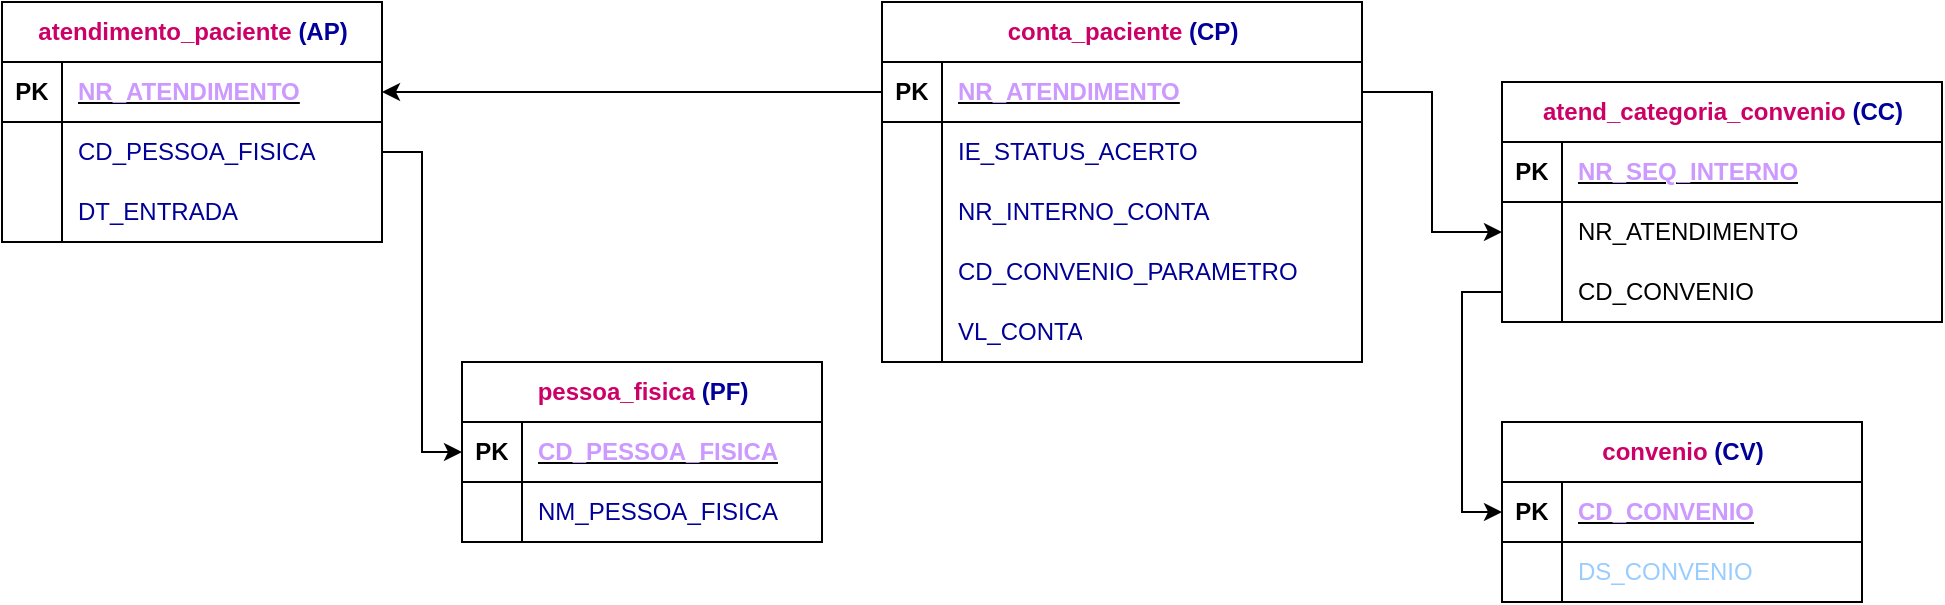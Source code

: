 <mxfile version="21.5.0" type="github">
  <diagram name="Página-1" id="GYiVgeLQythXURV7KrBe">
    <mxGraphModel dx="1114" dy="576" grid="1" gridSize="10" guides="1" tooltips="1" connect="1" arrows="1" fold="1" page="1" pageScale="1.5" pageWidth="827" pageHeight="1169" math="0" shadow="0">
      <root>
        <mxCell id="0" />
        <mxCell id="1" parent="0" />
        <mxCell id="b1AsNTRI5e7ZFQLmrDzT-1" value="&lt;font color=&quot;#cc0066&quot;&gt;conta_paciente&lt;/font&gt;&lt;font color=&quot;#000099&quot;&gt; (CP)&lt;/font&gt;" style="shape=table;startSize=30;container=1;collapsible=1;childLayout=tableLayout;fixedRows=1;rowLines=0;fontStyle=1;align=center;resizeLast=1;html=1;" vertex="1" parent="1">
          <mxGeometry x="480" y="40" width="240" height="180" as="geometry" />
        </mxCell>
        <mxCell id="b1AsNTRI5e7ZFQLmrDzT-2" value="" style="shape=tableRow;horizontal=0;startSize=0;swimlaneHead=0;swimlaneBody=0;fillColor=none;collapsible=0;dropTarget=0;points=[[0,0.5],[1,0.5]];portConstraint=eastwest;top=0;left=0;right=0;bottom=1;" vertex="1" parent="b1AsNTRI5e7ZFQLmrDzT-1">
          <mxGeometry y="30" width="240" height="30" as="geometry" />
        </mxCell>
        <mxCell id="b1AsNTRI5e7ZFQLmrDzT-3" value="PK" style="shape=partialRectangle;connectable=0;fillColor=none;top=0;left=0;bottom=0;right=0;fontStyle=1;overflow=hidden;whiteSpace=wrap;html=1;" vertex="1" parent="b1AsNTRI5e7ZFQLmrDzT-2">
          <mxGeometry width="30" height="30" as="geometry">
            <mxRectangle width="30" height="30" as="alternateBounds" />
          </mxGeometry>
        </mxCell>
        <mxCell id="b1AsNTRI5e7ZFQLmrDzT-4" value="&lt;font color=&quot;#cc99ff&quot;&gt;NR_ATENDIMENTO&lt;/font&gt;" style="shape=partialRectangle;connectable=0;fillColor=none;top=0;left=0;bottom=0;right=0;align=left;spacingLeft=6;fontStyle=5;overflow=hidden;whiteSpace=wrap;html=1;" vertex="1" parent="b1AsNTRI5e7ZFQLmrDzT-2">
          <mxGeometry x="30" width="210" height="30" as="geometry">
            <mxRectangle width="210" height="30" as="alternateBounds" />
          </mxGeometry>
        </mxCell>
        <mxCell id="b1AsNTRI5e7ZFQLmrDzT-5" value="" style="shape=tableRow;horizontal=0;startSize=0;swimlaneHead=0;swimlaneBody=0;fillColor=none;collapsible=0;dropTarget=0;points=[[0,0.5],[1,0.5]];portConstraint=eastwest;top=0;left=0;right=0;bottom=0;" vertex="1" parent="b1AsNTRI5e7ZFQLmrDzT-1">
          <mxGeometry y="60" width="240" height="30" as="geometry" />
        </mxCell>
        <mxCell id="b1AsNTRI5e7ZFQLmrDzT-6" value="" style="shape=partialRectangle;connectable=0;fillColor=none;top=0;left=0;bottom=0;right=0;editable=1;overflow=hidden;whiteSpace=wrap;html=1;" vertex="1" parent="b1AsNTRI5e7ZFQLmrDzT-5">
          <mxGeometry width="30" height="30" as="geometry">
            <mxRectangle width="30" height="30" as="alternateBounds" />
          </mxGeometry>
        </mxCell>
        <mxCell id="b1AsNTRI5e7ZFQLmrDzT-7" value="&lt;font color=&quot;#000099&quot;&gt;IE_STATUS_ACERTO&lt;/font&gt;" style="shape=partialRectangle;connectable=0;fillColor=none;top=0;left=0;bottom=0;right=0;align=left;spacingLeft=6;overflow=hidden;whiteSpace=wrap;html=1;" vertex="1" parent="b1AsNTRI5e7ZFQLmrDzT-5">
          <mxGeometry x="30" width="210" height="30" as="geometry">
            <mxRectangle width="210" height="30" as="alternateBounds" />
          </mxGeometry>
        </mxCell>
        <mxCell id="b1AsNTRI5e7ZFQLmrDzT-8" value="" style="shape=tableRow;horizontal=0;startSize=0;swimlaneHead=0;swimlaneBody=0;fillColor=none;collapsible=0;dropTarget=0;points=[[0,0.5],[1,0.5]];portConstraint=eastwest;top=0;left=0;right=0;bottom=0;" vertex="1" parent="b1AsNTRI5e7ZFQLmrDzT-1">
          <mxGeometry y="90" width="240" height="30" as="geometry" />
        </mxCell>
        <mxCell id="b1AsNTRI5e7ZFQLmrDzT-9" value="" style="shape=partialRectangle;connectable=0;fillColor=none;top=0;left=0;bottom=0;right=0;editable=1;overflow=hidden;whiteSpace=wrap;html=1;" vertex="1" parent="b1AsNTRI5e7ZFQLmrDzT-8">
          <mxGeometry width="30" height="30" as="geometry">
            <mxRectangle width="30" height="30" as="alternateBounds" />
          </mxGeometry>
        </mxCell>
        <mxCell id="b1AsNTRI5e7ZFQLmrDzT-10" value="&lt;font color=&quot;#000099&quot;&gt;NR_INTERNO_CONTA&lt;/font&gt;" style="shape=partialRectangle;connectable=0;fillColor=none;top=0;left=0;bottom=0;right=0;align=left;spacingLeft=6;overflow=hidden;whiteSpace=wrap;html=1;" vertex="1" parent="b1AsNTRI5e7ZFQLmrDzT-8">
          <mxGeometry x="30" width="210" height="30" as="geometry">
            <mxRectangle width="210" height="30" as="alternateBounds" />
          </mxGeometry>
        </mxCell>
        <mxCell id="b1AsNTRI5e7ZFQLmrDzT-11" value="" style="shape=tableRow;horizontal=0;startSize=0;swimlaneHead=0;swimlaneBody=0;fillColor=none;collapsible=0;dropTarget=0;points=[[0,0.5],[1,0.5]];portConstraint=eastwest;top=0;left=0;right=0;bottom=0;" vertex="1" parent="b1AsNTRI5e7ZFQLmrDzT-1">
          <mxGeometry y="120" width="240" height="30" as="geometry" />
        </mxCell>
        <mxCell id="b1AsNTRI5e7ZFQLmrDzT-12" value="" style="shape=partialRectangle;connectable=0;fillColor=none;top=0;left=0;bottom=0;right=0;editable=1;overflow=hidden;whiteSpace=wrap;html=1;" vertex="1" parent="b1AsNTRI5e7ZFQLmrDzT-11">
          <mxGeometry width="30" height="30" as="geometry">
            <mxRectangle width="30" height="30" as="alternateBounds" />
          </mxGeometry>
        </mxCell>
        <mxCell id="b1AsNTRI5e7ZFQLmrDzT-13" value="&lt;font color=&quot;#000099&quot;&gt;CD_CONVENIO_PARAMETRO&lt;/font&gt;" style="shape=partialRectangle;connectable=0;fillColor=none;top=0;left=0;bottom=0;right=0;align=left;spacingLeft=6;overflow=hidden;whiteSpace=wrap;html=1;" vertex="1" parent="b1AsNTRI5e7ZFQLmrDzT-11">
          <mxGeometry x="30" width="210" height="30" as="geometry">
            <mxRectangle width="210" height="30" as="alternateBounds" />
          </mxGeometry>
        </mxCell>
        <mxCell id="b1AsNTRI5e7ZFQLmrDzT-14" style="shape=tableRow;horizontal=0;startSize=0;swimlaneHead=0;swimlaneBody=0;fillColor=none;collapsible=0;dropTarget=0;points=[[0,0.5],[1,0.5]];portConstraint=eastwest;top=0;left=0;right=0;bottom=0;" vertex="1" parent="b1AsNTRI5e7ZFQLmrDzT-1">
          <mxGeometry y="150" width="240" height="30" as="geometry" />
        </mxCell>
        <mxCell id="b1AsNTRI5e7ZFQLmrDzT-15" style="shape=partialRectangle;connectable=0;fillColor=none;top=0;left=0;bottom=0;right=0;editable=1;overflow=hidden;whiteSpace=wrap;html=1;" vertex="1" parent="b1AsNTRI5e7ZFQLmrDzT-14">
          <mxGeometry width="30" height="30" as="geometry">
            <mxRectangle width="30" height="30" as="alternateBounds" />
          </mxGeometry>
        </mxCell>
        <mxCell id="b1AsNTRI5e7ZFQLmrDzT-16" value="&lt;font color=&quot;#000099&quot;&gt;VL_CONTA&lt;/font&gt;" style="shape=partialRectangle;connectable=0;fillColor=none;top=0;left=0;bottom=0;right=0;align=left;spacingLeft=6;overflow=hidden;whiteSpace=wrap;html=1;" vertex="1" parent="b1AsNTRI5e7ZFQLmrDzT-14">
          <mxGeometry x="30" width="210" height="30" as="geometry">
            <mxRectangle width="210" height="30" as="alternateBounds" />
          </mxGeometry>
        </mxCell>
        <mxCell id="b1AsNTRI5e7ZFQLmrDzT-17" value="&lt;font color=&quot;#cc0066&quot;&gt;atendimento_paciente &lt;/font&gt;&lt;font color=&quot;#000099&quot;&gt;(AP)&lt;/font&gt;" style="shape=table;startSize=30;container=1;collapsible=1;childLayout=tableLayout;fixedRows=1;rowLines=0;fontStyle=1;align=center;resizeLast=1;html=1;" vertex="1" parent="1">
          <mxGeometry x="40" y="40" width="190" height="120" as="geometry" />
        </mxCell>
        <mxCell id="b1AsNTRI5e7ZFQLmrDzT-18" value="" style="shape=tableRow;horizontal=0;startSize=0;swimlaneHead=0;swimlaneBody=0;fillColor=none;collapsible=0;dropTarget=0;points=[[0,0.5],[1,0.5]];portConstraint=eastwest;top=0;left=0;right=0;bottom=1;" vertex="1" parent="b1AsNTRI5e7ZFQLmrDzT-17">
          <mxGeometry y="30" width="190" height="30" as="geometry" />
        </mxCell>
        <mxCell id="b1AsNTRI5e7ZFQLmrDzT-19" value="PK" style="shape=partialRectangle;connectable=0;fillColor=none;top=0;left=0;bottom=0;right=0;fontStyle=1;overflow=hidden;whiteSpace=wrap;html=1;" vertex="1" parent="b1AsNTRI5e7ZFQLmrDzT-18">
          <mxGeometry width="30" height="30" as="geometry">
            <mxRectangle width="30" height="30" as="alternateBounds" />
          </mxGeometry>
        </mxCell>
        <mxCell id="b1AsNTRI5e7ZFQLmrDzT-20" value="&lt;font color=&quot;#cc99ff&quot;&gt;NR_ATENDIMENTO&lt;/font&gt;" style="shape=partialRectangle;connectable=0;fillColor=none;top=0;left=0;bottom=0;right=0;align=left;spacingLeft=6;fontStyle=5;overflow=hidden;whiteSpace=wrap;html=1;" vertex="1" parent="b1AsNTRI5e7ZFQLmrDzT-18">
          <mxGeometry x="30" width="160" height="30" as="geometry">
            <mxRectangle width="160" height="30" as="alternateBounds" />
          </mxGeometry>
        </mxCell>
        <mxCell id="b1AsNTRI5e7ZFQLmrDzT-21" value="" style="shape=tableRow;horizontal=0;startSize=0;swimlaneHead=0;swimlaneBody=0;fillColor=none;collapsible=0;dropTarget=0;points=[[0,0.5],[1,0.5]];portConstraint=eastwest;top=0;left=0;right=0;bottom=0;" vertex="1" parent="b1AsNTRI5e7ZFQLmrDzT-17">
          <mxGeometry y="60" width="190" height="30" as="geometry" />
        </mxCell>
        <mxCell id="b1AsNTRI5e7ZFQLmrDzT-22" value="" style="shape=partialRectangle;connectable=0;fillColor=none;top=0;left=0;bottom=0;right=0;editable=1;overflow=hidden;whiteSpace=wrap;html=1;" vertex="1" parent="b1AsNTRI5e7ZFQLmrDzT-21">
          <mxGeometry width="30" height="30" as="geometry">
            <mxRectangle width="30" height="30" as="alternateBounds" />
          </mxGeometry>
        </mxCell>
        <mxCell id="b1AsNTRI5e7ZFQLmrDzT-23" value="&lt;font color=&quot;#000099&quot;&gt;CD_PESSOA_FISICA&lt;/font&gt;" style="shape=partialRectangle;connectable=0;fillColor=none;top=0;left=0;bottom=0;right=0;align=left;spacingLeft=6;overflow=hidden;whiteSpace=wrap;html=1;" vertex="1" parent="b1AsNTRI5e7ZFQLmrDzT-21">
          <mxGeometry x="30" width="160" height="30" as="geometry">
            <mxRectangle width="160" height="30" as="alternateBounds" />
          </mxGeometry>
        </mxCell>
        <mxCell id="b1AsNTRI5e7ZFQLmrDzT-27" value="" style="shape=tableRow;horizontal=0;startSize=0;swimlaneHead=0;swimlaneBody=0;fillColor=none;collapsible=0;dropTarget=0;points=[[0,0.5],[1,0.5]];portConstraint=eastwest;top=0;left=0;right=0;bottom=0;" vertex="1" parent="b1AsNTRI5e7ZFQLmrDzT-17">
          <mxGeometry y="90" width="190" height="30" as="geometry" />
        </mxCell>
        <mxCell id="b1AsNTRI5e7ZFQLmrDzT-28" value="" style="shape=partialRectangle;connectable=0;fillColor=none;top=0;left=0;bottom=0;right=0;editable=1;overflow=hidden;whiteSpace=wrap;html=1;" vertex="1" parent="b1AsNTRI5e7ZFQLmrDzT-27">
          <mxGeometry width="30" height="30" as="geometry">
            <mxRectangle width="30" height="30" as="alternateBounds" />
          </mxGeometry>
        </mxCell>
        <mxCell id="b1AsNTRI5e7ZFQLmrDzT-29" value="&lt;font color=&quot;#000099&quot;&gt;DT_ENTRADA&lt;/font&gt;" style="shape=partialRectangle;connectable=0;fillColor=none;top=0;left=0;bottom=0;right=0;align=left;spacingLeft=6;overflow=hidden;whiteSpace=wrap;html=1;" vertex="1" parent="b1AsNTRI5e7ZFQLmrDzT-27">
          <mxGeometry x="30" width="160" height="30" as="geometry">
            <mxRectangle width="160" height="30" as="alternateBounds" />
          </mxGeometry>
        </mxCell>
        <mxCell id="b1AsNTRI5e7ZFQLmrDzT-36" value="&lt;font color=&quot;#cc0066&quot;&gt;pessoa_fisica &lt;/font&gt;&lt;font color=&quot;#000099&quot;&gt;(PF)&lt;/font&gt;" style="shape=table;startSize=30;container=1;collapsible=1;childLayout=tableLayout;fixedRows=1;rowLines=0;fontStyle=1;align=center;resizeLast=1;html=1;" vertex="1" parent="1">
          <mxGeometry x="270" y="220" width="180" height="90" as="geometry" />
        </mxCell>
        <mxCell id="b1AsNTRI5e7ZFQLmrDzT-37" value="" style="shape=tableRow;horizontal=0;startSize=0;swimlaneHead=0;swimlaneBody=0;fillColor=none;collapsible=0;dropTarget=0;points=[[0,0.5],[1,0.5]];portConstraint=eastwest;top=0;left=0;right=0;bottom=1;" vertex="1" parent="b1AsNTRI5e7ZFQLmrDzT-36">
          <mxGeometry y="30" width="180" height="30" as="geometry" />
        </mxCell>
        <mxCell id="b1AsNTRI5e7ZFQLmrDzT-38" value="PK" style="shape=partialRectangle;connectable=0;fillColor=none;top=0;left=0;bottom=0;right=0;fontStyle=1;overflow=hidden;whiteSpace=wrap;html=1;" vertex="1" parent="b1AsNTRI5e7ZFQLmrDzT-37">
          <mxGeometry width="30" height="30" as="geometry">
            <mxRectangle width="30" height="30" as="alternateBounds" />
          </mxGeometry>
        </mxCell>
        <mxCell id="b1AsNTRI5e7ZFQLmrDzT-39" value="&lt;font color=&quot;#cc99ff&quot;&gt;CD_PESSOA_FISICA&lt;/font&gt;" style="shape=partialRectangle;connectable=0;fillColor=none;top=0;left=0;bottom=0;right=0;align=left;spacingLeft=6;fontStyle=5;overflow=hidden;whiteSpace=wrap;html=1;" vertex="1" parent="b1AsNTRI5e7ZFQLmrDzT-37">
          <mxGeometry x="30" width="150" height="30" as="geometry">
            <mxRectangle width="150" height="30" as="alternateBounds" />
          </mxGeometry>
        </mxCell>
        <mxCell id="b1AsNTRI5e7ZFQLmrDzT-40" value="" style="shape=tableRow;horizontal=0;startSize=0;swimlaneHead=0;swimlaneBody=0;fillColor=none;collapsible=0;dropTarget=0;points=[[0,0.5],[1,0.5]];portConstraint=eastwest;top=0;left=0;right=0;bottom=0;" vertex="1" parent="b1AsNTRI5e7ZFQLmrDzT-36">
          <mxGeometry y="60" width="180" height="30" as="geometry" />
        </mxCell>
        <mxCell id="b1AsNTRI5e7ZFQLmrDzT-41" value="" style="shape=partialRectangle;connectable=0;fillColor=none;top=0;left=0;bottom=0;right=0;editable=1;overflow=hidden;whiteSpace=wrap;html=1;" vertex="1" parent="b1AsNTRI5e7ZFQLmrDzT-40">
          <mxGeometry width="30" height="30" as="geometry">
            <mxRectangle width="30" height="30" as="alternateBounds" />
          </mxGeometry>
        </mxCell>
        <mxCell id="b1AsNTRI5e7ZFQLmrDzT-42" value="&lt;font color=&quot;#000099&quot;&gt;NM_PESSOA_FISICA&lt;/font&gt;" style="shape=partialRectangle;connectable=0;fillColor=none;top=0;left=0;bottom=0;right=0;align=left;spacingLeft=6;overflow=hidden;whiteSpace=wrap;html=1;" vertex="1" parent="b1AsNTRI5e7ZFQLmrDzT-40">
          <mxGeometry x="30" width="150" height="30" as="geometry">
            <mxRectangle width="150" height="30" as="alternateBounds" />
          </mxGeometry>
        </mxCell>
        <mxCell id="b1AsNTRI5e7ZFQLmrDzT-46" value="&lt;font color=&quot;#cc0066&quot;&gt;atend_categoria_convenio &lt;/font&gt;&lt;font color=&quot;#000099&quot;&gt;(CC)&lt;/font&gt;" style="shape=table;startSize=30;container=1;collapsible=1;childLayout=tableLayout;fixedRows=1;rowLines=0;fontStyle=1;align=center;resizeLast=1;html=1;" vertex="1" parent="1">
          <mxGeometry x="790" y="80" width="220" height="120" as="geometry" />
        </mxCell>
        <mxCell id="b1AsNTRI5e7ZFQLmrDzT-47" value="" style="shape=tableRow;horizontal=0;startSize=0;swimlaneHead=0;swimlaneBody=0;fillColor=none;collapsible=0;dropTarget=0;points=[[0,0.5],[1,0.5]];portConstraint=eastwest;top=0;left=0;right=0;bottom=1;" vertex="1" parent="b1AsNTRI5e7ZFQLmrDzT-46">
          <mxGeometry y="30" width="220" height="30" as="geometry" />
        </mxCell>
        <mxCell id="b1AsNTRI5e7ZFQLmrDzT-48" value="PK" style="shape=partialRectangle;connectable=0;fillColor=none;top=0;left=0;bottom=0;right=0;fontStyle=1;overflow=hidden;whiteSpace=wrap;html=1;" vertex="1" parent="b1AsNTRI5e7ZFQLmrDzT-47">
          <mxGeometry width="30" height="30" as="geometry">
            <mxRectangle width="30" height="30" as="alternateBounds" />
          </mxGeometry>
        </mxCell>
        <mxCell id="b1AsNTRI5e7ZFQLmrDzT-49" value="&lt;font color=&quot;#cc99ff&quot;&gt;NR_SEQ_INTERNO&lt;/font&gt;" style="shape=partialRectangle;connectable=0;fillColor=none;top=0;left=0;bottom=0;right=0;align=left;spacingLeft=6;fontStyle=5;overflow=hidden;whiteSpace=wrap;html=1;" vertex="1" parent="b1AsNTRI5e7ZFQLmrDzT-47">
          <mxGeometry x="30" width="190" height="30" as="geometry">
            <mxRectangle width="190" height="30" as="alternateBounds" />
          </mxGeometry>
        </mxCell>
        <mxCell id="b1AsNTRI5e7ZFQLmrDzT-50" value="" style="shape=tableRow;horizontal=0;startSize=0;swimlaneHead=0;swimlaneBody=0;fillColor=none;collapsible=0;dropTarget=0;points=[[0,0.5],[1,0.5]];portConstraint=eastwest;top=0;left=0;right=0;bottom=0;" vertex="1" parent="b1AsNTRI5e7ZFQLmrDzT-46">
          <mxGeometry y="60" width="220" height="30" as="geometry" />
        </mxCell>
        <mxCell id="b1AsNTRI5e7ZFQLmrDzT-51" value="" style="shape=partialRectangle;connectable=0;fillColor=none;top=0;left=0;bottom=0;right=0;editable=1;overflow=hidden;whiteSpace=wrap;html=1;" vertex="1" parent="b1AsNTRI5e7ZFQLmrDzT-50">
          <mxGeometry width="30" height="30" as="geometry">
            <mxRectangle width="30" height="30" as="alternateBounds" />
          </mxGeometry>
        </mxCell>
        <mxCell id="b1AsNTRI5e7ZFQLmrDzT-52" value="NR_ATENDIMENTO" style="shape=partialRectangle;connectable=0;fillColor=none;top=0;left=0;bottom=0;right=0;align=left;spacingLeft=6;overflow=hidden;whiteSpace=wrap;html=1;" vertex="1" parent="b1AsNTRI5e7ZFQLmrDzT-50">
          <mxGeometry x="30" width="190" height="30" as="geometry">
            <mxRectangle width="190" height="30" as="alternateBounds" />
          </mxGeometry>
        </mxCell>
        <mxCell id="b1AsNTRI5e7ZFQLmrDzT-53" value="" style="shape=tableRow;horizontal=0;startSize=0;swimlaneHead=0;swimlaneBody=0;fillColor=none;collapsible=0;dropTarget=0;points=[[0,0.5],[1,0.5]];portConstraint=eastwest;top=0;left=0;right=0;bottom=0;" vertex="1" parent="b1AsNTRI5e7ZFQLmrDzT-46">
          <mxGeometry y="90" width="220" height="30" as="geometry" />
        </mxCell>
        <mxCell id="b1AsNTRI5e7ZFQLmrDzT-54" value="" style="shape=partialRectangle;connectable=0;fillColor=none;top=0;left=0;bottom=0;right=0;editable=1;overflow=hidden;whiteSpace=wrap;html=1;" vertex="1" parent="b1AsNTRI5e7ZFQLmrDzT-53">
          <mxGeometry width="30" height="30" as="geometry">
            <mxRectangle width="30" height="30" as="alternateBounds" />
          </mxGeometry>
        </mxCell>
        <mxCell id="b1AsNTRI5e7ZFQLmrDzT-55" value="CD_CONVENIO" style="shape=partialRectangle;connectable=0;fillColor=none;top=0;left=0;bottom=0;right=0;align=left;spacingLeft=6;overflow=hidden;whiteSpace=wrap;html=1;" vertex="1" parent="b1AsNTRI5e7ZFQLmrDzT-53">
          <mxGeometry x="30" width="190" height="30" as="geometry">
            <mxRectangle width="190" height="30" as="alternateBounds" />
          </mxGeometry>
        </mxCell>
        <mxCell id="b1AsNTRI5e7ZFQLmrDzT-57" style="edgeStyle=orthogonalEdgeStyle;rounded=0;orthogonalLoop=1;jettySize=auto;html=1;exitX=1;exitY=0.5;exitDx=0;exitDy=0;" edge="1" parent="1" source="b1AsNTRI5e7ZFQLmrDzT-2" target="b1AsNTRI5e7ZFQLmrDzT-50">
          <mxGeometry relative="1" as="geometry" />
        </mxCell>
        <mxCell id="b1AsNTRI5e7ZFQLmrDzT-58" style="edgeStyle=orthogonalEdgeStyle;rounded=0;orthogonalLoop=1;jettySize=auto;html=1;exitX=0;exitY=0.5;exitDx=0;exitDy=0;entryX=1;entryY=0.5;entryDx=0;entryDy=0;" edge="1" parent="1" source="b1AsNTRI5e7ZFQLmrDzT-2" target="b1AsNTRI5e7ZFQLmrDzT-18">
          <mxGeometry relative="1" as="geometry" />
        </mxCell>
        <mxCell id="b1AsNTRI5e7ZFQLmrDzT-61" style="edgeStyle=orthogonalEdgeStyle;rounded=0;orthogonalLoop=1;jettySize=auto;html=1;exitX=1;exitY=0.5;exitDx=0;exitDy=0;entryX=0;entryY=0.5;entryDx=0;entryDy=0;" edge="1" parent="1" source="b1AsNTRI5e7ZFQLmrDzT-21" target="b1AsNTRI5e7ZFQLmrDzT-37">
          <mxGeometry relative="1" as="geometry" />
        </mxCell>
        <mxCell id="b1AsNTRI5e7ZFQLmrDzT-62" value="&lt;font color=&quot;#cc0066&quot;&gt;convenio &lt;/font&gt;&lt;font color=&quot;#000099&quot;&gt;(CV)&lt;/font&gt;" style="shape=table;startSize=30;container=1;collapsible=1;childLayout=tableLayout;fixedRows=1;rowLines=0;fontStyle=1;align=center;resizeLast=1;html=1;" vertex="1" parent="1">
          <mxGeometry x="790" y="250" width="180" height="90" as="geometry" />
        </mxCell>
        <mxCell id="b1AsNTRI5e7ZFQLmrDzT-63" value="" style="shape=tableRow;horizontal=0;startSize=0;swimlaneHead=0;swimlaneBody=0;fillColor=none;collapsible=0;dropTarget=0;points=[[0,0.5],[1,0.5]];portConstraint=eastwest;top=0;left=0;right=0;bottom=1;" vertex="1" parent="b1AsNTRI5e7ZFQLmrDzT-62">
          <mxGeometry y="30" width="180" height="30" as="geometry" />
        </mxCell>
        <mxCell id="b1AsNTRI5e7ZFQLmrDzT-64" value="PK" style="shape=partialRectangle;connectable=0;fillColor=none;top=0;left=0;bottom=0;right=0;fontStyle=1;overflow=hidden;whiteSpace=wrap;html=1;" vertex="1" parent="b1AsNTRI5e7ZFQLmrDzT-63">
          <mxGeometry width="30" height="30" as="geometry">
            <mxRectangle width="30" height="30" as="alternateBounds" />
          </mxGeometry>
        </mxCell>
        <mxCell id="b1AsNTRI5e7ZFQLmrDzT-65" value="&lt;font color=&quot;#cc99ff&quot;&gt;CD_CONVENIO&lt;/font&gt;" style="shape=partialRectangle;connectable=0;fillColor=none;top=0;left=0;bottom=0;right=0;align=left;spacingLeft=6;fontStyle=5;overflow=hidden;whiteSpace=wrap;html=1;" vertex="1" parent="b1AsNTRI5e7ZFQLmrDzT-63">
          <mxGeometry x="30" width="150" height="30" as="geometry">
            <mxRectangle width="150" height="30" as="alternateBounds" />
          </mxGeometry>
        </mxCell>
        <mxCell id="b1AsNTRI5e7ZFQLmrDzT-66" value="" style="shape=tableRow;horizontal=0;startSize=0;swimlaneHead=0;swimlaneBody=0;fillColor=none;collapsible=0;dropTarget=0;points=[[0,0.5],[1,0.5]];portConstraint=eastwest;top=0;left=0;right=0;bottom=0;" vertex="1" parent="b1AsNTRI5e7ZFQLmrDzT-62">
          <mxGeometry y="60" width="180" height="30" as="geometry" />
        </mxCell>
        <mxCell id="b1AsNTRI5e7ZFQLmrDzT-67" value="" style="shape=partialRectangle;connectable=0;fillColor=none;top=0;left=0;bottom=0;right=0;editable=1;overflow=hidden;whiteSpace=wrap;html=1;" vertex="1" parent="b1AsNTRI5e7ZFQLmrDzT-66">
          <mxGeometry width="30" height="30" as="geometry">
            <mxRectangle width="30" height="30" as="alternateBounds" />
          </mxGeometry>
        </mxCell>
        <mxCell id="b1AsNTRI5e7ZFQLmrDzT-68" value="&lt;font color=&quot;#99ccff&quot;&gt;DS_CONVENIO&lt;/font&gt;" style="shape=partialRectangle;connectable=0;fillColor=none;top=0;left=0;bottom=0;right=0;align=left;spacingLeft=6;overflow=hidden;whiteSpace=wrap;html=1;" vertex="1" parent="b1AsNTRI5e7ZFQLmrDzT-66">
          <mxGeometry x="30" width="150" height="30" as="geometry">
            <mxRectangle width="150" height="30" as="alternateBounds" />
          </mxGeometry>
        </mxCell>
        <mxCell id="b1AsNTRI5e7ZFQLmrDzT-69" style="edgeStyle=orthogonalEdgeStyle;rounded=0;orthogonalLoop=1;jettySize=auto;html=1;exitX=0;exitY=0.5;exitDx=0;exitDy=0;entryX=0;entryY=0.5;entryDx=0;entryDy=0;" edge="1" parent="1" source="b1AsNTRI5e7ZFQLmrDzT-53" target="b1AsNTRI5e7ZFQLmrDzT-63">
          <mxGeometry relative="1" as="geometry" />
        </mxCell>
      </root>
    </mxGraphModel>
  </diagram>
</mxfile>
